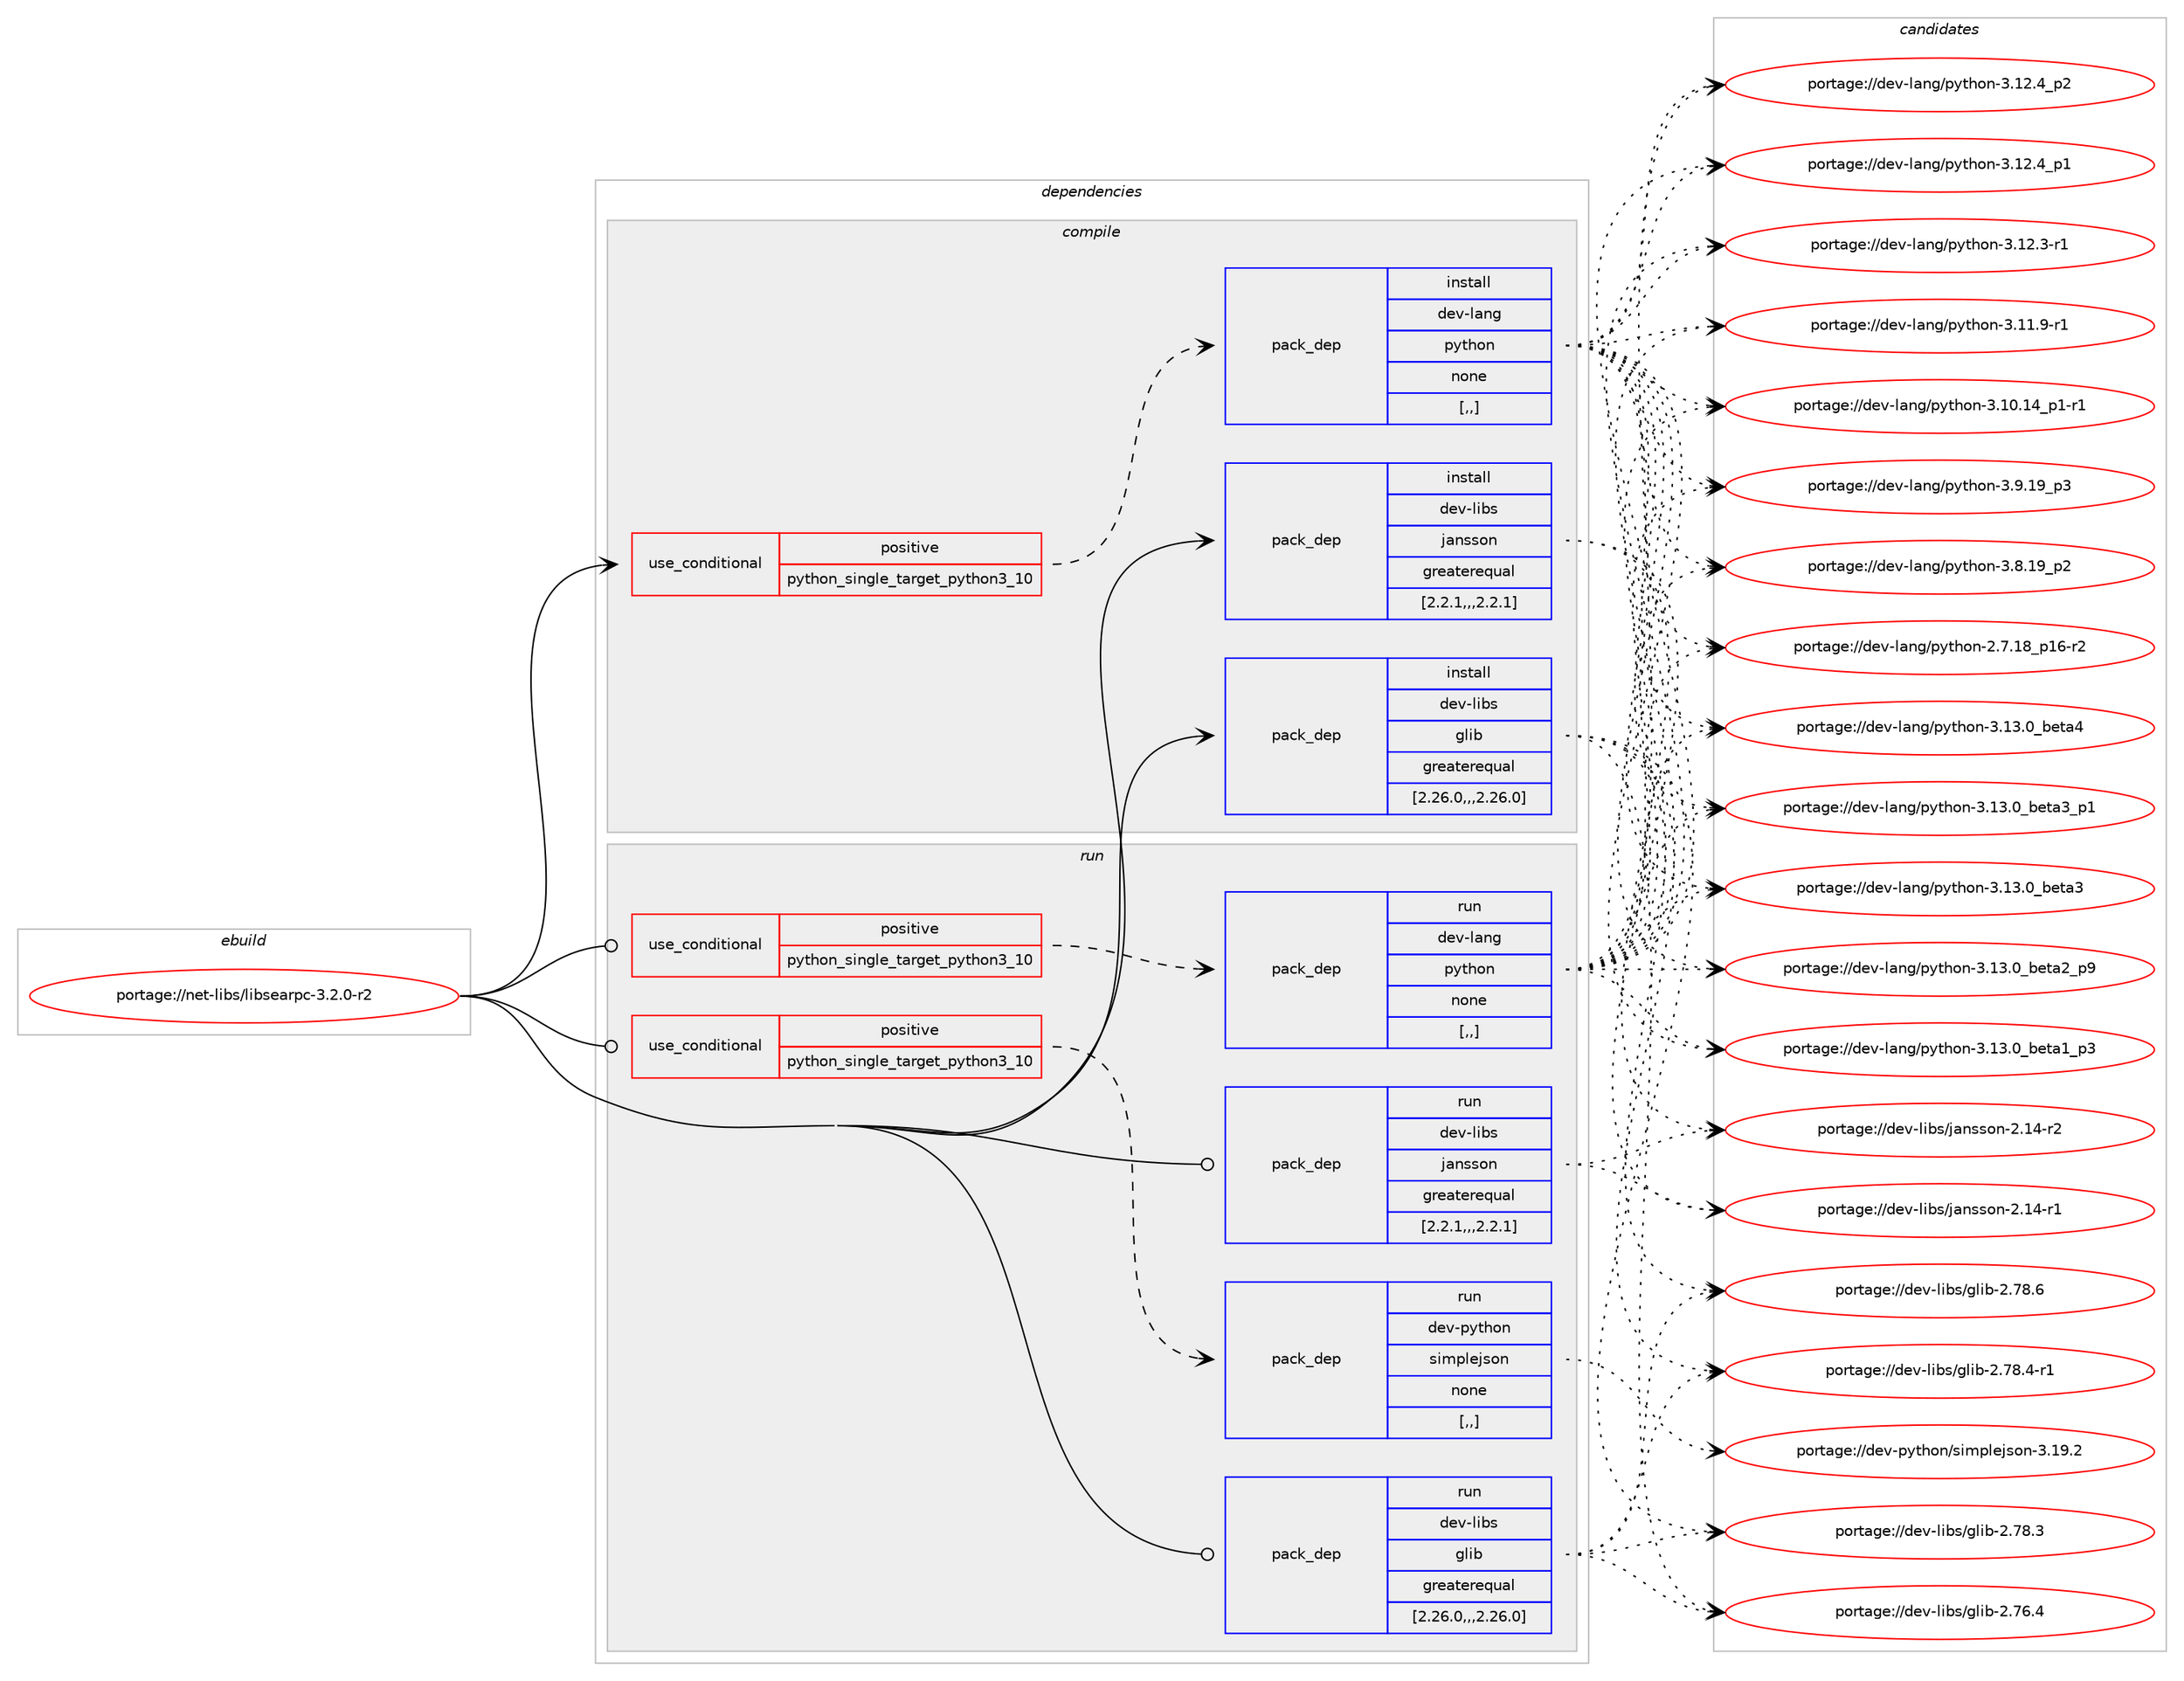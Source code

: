 digraph prolog {

# *************
# Graph options
# *************

newrank=true;
concentrate=true;
compound=true;
graph [rankdir=LR,fontname=Helvetica,fontsize=10,ranksep=1.5];#, ranksep=2.5, nodesep=0.2];
edge  [arrowhead=vee];
node  [fontname=Helvetica,fontsize=10];

# **********
# The ebuild
# **********

subgraph cluster_leftcol {
color=gray;
label=<<i>ebuild</i>>;
id [label="portage://net-libs/libsearpc-3.2.0-r2", color=red, width=4, href="../net-libs/libsearpc-3.2.0-r2.svg"];
}

# ****************
# The dependencies
# ****************

subgraph cluster_midcol {
color=gray;
label=<<i>dependencies</i>>;
subgraph cluster_compile {
fillcolor="#eeeeee";
style=filled;
label=<<i>compile</i>>;
subgraph cond93810 {
dependency359918 [label=<<TABLE BORDER="0" CELLBORDER="1" CELLSPACING="0" CELLPADDING="4"><TR><TD ROWSPAN="3" CELLPADDING="10">use_conditional</TD></TR><TR><TD>positive</TD></TR><TR><TD>python_single_target_python3_10</TD></TR></TABLE>>, shape=none, color=red];
subgraph pack263450 {
dependency359919 [label=<<TABLE BORDER="0" CELLBORDER="1" CELLSPACING="0" CELLPADDING="4" WIDTH="220"><TR><TD ROWSPAN="6" CELLPADDING="30">pack_dep</TD></TR><TR><TD WIDTH="110">install</TD></TR><TR><TD>dev-lang</TD></TR><TR><TD>python</TD></TR><TR><TD>none</TD></TR><TR><TD>[,,]</TD></TR></TABLE>>, shape=none, color=blue];
}
dependency359918:e -> dependency359919:w [weight=20,style="dashed",arrowhead="vee"];
}
id:e -> dependency359918:w [weight=20,style="solid",arrowhead="vee"];
subgraph pack263451 {
dependency359920 [label=<<TABLE BORDER="0" CELLBORDER="1" CELLSPACING="0" CELLPADDING="4" WIDTH="220"><TR><TD ROWSPAN="6" CELLPADDING="30">pack_dep</TD></TR><TR><TD WIDTH="110">install</TD></TR><TR><TD>dev-libs</TD></TR><TR><TD>glib</TD></TR><TR><TD>greaterequal</TD></TR><TR><TD>[2.26.0,,,2.26.0]</TD></TR></TABLE>>, shape=none, color=blue];
}
id:e -> dependency359920:w [weight=20,style="solid",arrowhead="vee"];
subgraph pack263452 {
dependency359921 [label=<<TABLE BORDER="0" CELLBORDER="1" CELLSPACING="0" CELLPADDING="4" WIDTH="220"><TR><TD ROWSPAN="6" CELLPADDING="30">pack_dep</TD></TR><TR><TD WIDTH="110">install</TD></TR><TR><TD>dev-libs</TD></TR><TR><TD>jansson</TD></TR><TR><TD>greaterequal</TD></TR><TR><TD>[2.2.1,,,2.2.1]</TD></TR></TABLE>>, shape=none, color=blue];
}
id:e -> dependency359921:w [weight=20,style="solid",arrowhead="vee"];
}
subgraph cluster_compileandrun {
fillcolor="#eeeeee";
style=filled;
label=<<i>compile and run</i>>;
}
subgraph cluster_run {
fillcolor="#eeeeee";
style=filled;
label=<<i>run</i>>;
subgraph cond93811 {
dependency359922 [label=<<TABLE BORDER="0" CELLBORDER="1" CELLSPACING="0" CELLPADDING="4"><TR><TD ROWSPAN="3" CELLPADDING="10">use_conditional</TD></TR><TR><TD>positive</TD></TR><TR><TD>python_single_target_python3_10</TD></TR></TABLE>>, shape=none, color=red];
subgraph pack263453 {
dependency359923 [label=<<TABLE BORDER="0" CELLBORDER="1" CELLSPACING="0" CELLPADDING="4" WIDTH="220"><TR><TD ROWSPAN="6" CELLPADDING="30">pack_dep</TD></TR><TR><TD WIDTH="110">run</TD></TR><TR><TD>dev-lang</TD></TR><TR><TD>python</TD></TR><TR><TD>none</TD></TR><TR><TD>[,,]</TD></TR></TABLE>>, shape=none, color=blue];
}
dependency359922:e -> dependency359923:w [weight=20,style="dashed",arrowhead="vee"];
}
id:e -> dependency359922:w [weight=20,style="solid",arrowhead="odot"];
subgraph cond93812 {
dependency359924 [label=<<TABLE BORDER="0" CELLBORDER="1" CELLSPACING="0" CELLPADDING="4"><TR><TD ROWSPAN="3" CELLPADDING="10">use_conditional</TD></TR><TR><TD>positive</TD></TR><TR><TD>python_single_target_python3_10</TD></TR></TABLE>>, shape=none, color=red];
subgraph pack263454 {
dependency359925 [label=<<TABLE BORDER="0" CELLBORDER="1" CELLSPACING="0" CELLPADDING="4" WIDTH="220"><TR><TD ROWSPAN="6" CELLPADDING="30">pack_dep</TD></TR><TR><TD WIDTH="110">run</TD></TR><TR><TD>dev-python</TD></TR><TR><TD>simplejson</TD></TR><TR><TD>none</TD></TR><TR><TD>[,,]</TD></TR></TABLE>>, shape=none, color=blue];
}
dependency359924:e -> dependency359925:w [weight=20,style="dashed",arrowhead="vee"];
}
id:e -> dependency359924:w [weight=20,style="solid",arrowhead="odot"];
subgraph pack263455 {
dependency359926 [label=<<TABLE BORDER="0" CELLBORDER="1" CELLSPACING="0" CELLPADDING="4" WIDTH="220"><TR><TD ROWSPAN="6" CELLPADDING="30">pack_dep</TD></TR><TR><TD WIDTH="110">run</TD></TR><TR><TD>dev-libs</TD></TR><TR><TD>glib</TD></TR><TR><TD>greaterequal</TD></TR><TR><TD>[2.26.0,,,2.26.0]</TD></TR></TABLE>>, shape=none, color=blue];
}
id:e -> dependency359926:w [weight=20,style="solid",arrowhead="odot"];
subgraph pack263456 {
dependency359927 [label=<<TABLE BORDER="0" CELLBORDER="1" CELLSPACING="0" CELLPADDING="4" WIDTH="220"><TR><TD ROWSPAN="6" CELLPADDING="30">pack_dep</TD></TR><TR><TD WIDTH="110">run</TD></TR><TR><TD>dev-libs</TD></TR><TR><TD>jansson</TD></TR><TR><TD>greaterequal</TD></TR><TR><TD>[2.2.1,,,2.2.1]</TD></TR></TABLE>>, shape=none, color=blue];
}
id:e -> dependency359927:w [weight=20,style="solid",arrowhead="odot"];
}
}

# **************
# The candidates
# **************

subgraph cluster_choices {
rank=same;
color=gray;
label=<<i>candidates</i>>;

subgraph choice263450 {
color=black;
nodesep=1;
choice1001011184510897110103471121211161041111104551464951464895981011169752 [label="portage://dev-lang/python-3.13.0_beta4", color=red, width=4,href="../dev-lang/python-3.13.0_beta4.svg"];
choice10010111845108971101034711212111610411111045514649514648959810111697519511249 [label="portage://dev-lang/python-3.13.0_beta3_p1", color=red, width=4,href="../dev-lang/python-3.13.0_beta3_p1.svg"];
choice1001011184510897110103471121211161041111104551464951464895981011169751 [label="portage://dev-lang/python-3.13.0_beta3", color=red, width=4,href="../dev-lang/python-3.13.0_beta3.svg"];
choice10010111845108971101034711212111610411111045514649514648959810111697509511257 [label="portage://dev-lang/python-3.13.0_beta2_p9", color=red, width=4,href="../dev-lang/python-3.13.0_beta2_p9.svg"];
choice10010111845108971101034711212111610411111045514649514648959810111697499511251 [label="portage://dev-lang/python-3.13.0_beta1_p3", color=red, width=4,href="../dev-lang/python-3.13.0_beta1_p3.svg"];
choice100101118451089711010347112121116104111110455146495046529511250 [label="portage://dev-lang/python-3.12.4_p2", color=red, width=4,href="../dev-lang/python-3.12.4_p2.svg"];
choice100101118451089711010347112121116104111110455146495046529511249 [label="portage://dev-lang/python-3.12.4_p1", color=red, width=4,href="../dev-lang/python-3.12.4_p1.svg"];
choice100101118451089711010347112121116104111110455146495046514511449 [label="portage://dev-lang/python-3.12.3-r1", color=red, width=4,href="../dev-lang/python-3.12.3-r1.svg"];
choice100101118451089711010347112121116104111110455146494946574511449 [label="portage://dev-lang/python-3.11.9-r1", color=red, width=4,href="../dev-lang/python-3.11.9-r1.svg"];
choice100101118451089711010347112121116104111110455146494846495295112494511449 [label="portage://dev-lang/python-3.10.14_p1-r1", color=red, width=4,href="../dev-lang/python-3.10.14_p1-r1.svg"];
choice100101118451089711010347112121116104111110455146574649579511251 [label="portage://dev-lang/python-3.9.19_p3", color=red, width=4,href="../dev-lang/python-3.9.19_p3.svg"];
choice100101118451089711010347112121116104111110455146564649579511250 [label="portage://dev-lang/python-3.8.19_p2", color=red, width=4,href="../dev-lang/python-3.8.19_p2.svg"];
choice100101118451089711010347112121116104111110455046554649569511249544511450 [label="portage://dev-lang/python-2.7.18_p16-r2", color=red, width=4,href="../dev-lang/python-2.7.18_p16-r2.svg"];
dependency359919:e -> choice1001011184510897110103471121211161041111104551464951464895981011169752:w [style=dotted,weight="100"];
dependency359919:e -> choice10010111845108971101034711212111610411111045514649514648959810111697519511249:w [style=dotted,weight="100"];
dependency359919:e -> choice1001011184510897110103471121211161041111104551464951464895981011169751:w [style=dotted,weight="100"];
dependency359919:e -> choice10010111845108971101034711212111610411111045514649514648959810111697509511257:w [style=dotted,weight="100"];
dependency359919:e -> choice10010111845108971101034711212111610411111045514649514648959810111697499511251:w [style=dotted,weight="100"];
dependency359919:e -> choice100101118451089711010347112121116104111110455146495046529511250:w [style=dotted,weight="100"];
dependency359919:e -> choice100101118451089711010347112121116104111110455146495046529511249:w [style=dotted,weight="100"];
dependency359919:e -> choice100101118451089711010347112121116104111110455146495046514511449:w [style=dotted,weight="100"];
dependency359919:e -> choice100101118451089711010347112121116104111110455146494946574511449:w [style=dotted,weight="100"];
dependency359919:e -> choice100101118451089711010347112121116104111110455146494846495295112494511449:w [style=dotted,weight="100"];
dependency359919:e -> choice100101118451089711010347112121116104111110455146574649579511251:w [style=dotted,weight="100"];
dependency359919:e -> choice100101118451089711010347112121116104111110455146564649579511250:w [style=dotted,weight="100"];
dependency359919:e -> choice100101118451089711010347112121116104111110455046554649569511249544511450:w [style=dotted,weight="100"];
}
subgraph choice263451 {
color=black;
nodesep=1;
choice1001011184510810598115471031081059845504655564654 [label="portage://dev-libs/glib-2.78.6", color=red, width=4,href="../dev-libs/glib-2.78.6.svg"];
choice10010111845108105981154710310810598455046555646524511449 [label="portage://dev-libs/glib-2.78.4-r1", color=red, width=4,href="../dev-libs/glib-2.78.4-r1.svg"];
choice1001011184510810598115471031081059845504655564651 [label="portage://dev-libs/glib-2.78.3", color=red, width=4,href="../dev-libs/glib-2.78.3.svg"];
choice1001011184510810598115471031081059845504655544652 [label="portage://dev-libs/glib-2.76.4", color=red, width=4,href="../dev-libs/glib-2.76.4.svg"];
dependency359920:e -> choice1001011184510810598115471031081059845504655564654:w [style=dotted,weight="100"];
dependency359920:e -> choice10010111845108105981154710310810598455046555646524511449:w [style=dotted,weight="100"];
dependency359920:e -> choice1001011184510810598115471031081059845504655564651:w [style=dotted,weight="100"];
dependency359920:e -> choice1001011184510810598115471031081059845504655544652:w [style=dotted,weight="100"];
}
subgraph choice263452 {
color=black;
nodesep=1;
choice1001011184510810598115471069711011511511111045504649524511450 [label="portage://dev-libs/jansson-2.14-r2", color=red, width=4,href="../dev-libs/jansson-2.14-r2.svg"];
choice1001011184510810598115471069711011511511111045504649524511449 [label="portage://dev-libs/jansson-2.14-r1", color=red, width=4,href="../dev-libs/jansson-2.14-r1.svg"];
dependency359921:e -> choice1001011184510810598115471069711011511511111045504649524511450:w [style=dotted,weight="100"];
dependency359921:e -> choice1001011184510810598115471069711011511511111045504649524511449:w [style=dotted,weight="100"];
}
subgraph choice263453 {
color=black;
nodesep=1;
choice1001011184510897110103471121211161041111104551464951464895981011169752 [label="portage://dev-lang/python-3.13.0_beta4", color=red, width=4,href="../dev-lang/python-3.13.0_beta4.svg"];
choice10010111845108971101034711212111610411111045514649514648959810111697519511249 [label="portage://dev-lang/python-3.13.0_beta3_p1", color=red, width=4,href="../dev-lang/python-3.13.0_beta3_p1.svg"];
choice1001011184510897110103471121211161041111104551464951464895981011169751 [label="portage://dev-lang/python-3.13.0_beta3", color=red, width=4,href="../dev-lang/python-3.13.0_beta3.svg"];
choice10010111845108971101034711212111610411111045514649514648959810111697509511257 [label="portage://dev-lang/python-3.13.0_beta2_p9", color=red, width=4,href="../dev-lang/python-3.13.0_beta2_p9.svg"];
choice10010111845108971101034711212111610411111045514649514648959810111697499511251 [label="portage://dev-lang/python-3.13.0_beta1_p3", color=red, width=4,href="../dev-lang/python-3.13.0_beta1_p3.svg"];
choice100101118451089711010347112121116104111110455146495046529511250 [label="portage://dev-lang/python-3.12.4_p2", color=red, width=4,href="../dev-lang/python-3.12.4_p2.svg"];
choice100101118451089711010347112121116104111110455146495046529511249 [label="portage://dev-lang/python-3.12.4_p1", color=red, width=4,href="../dev-lang/python-3.12.4_p1.svg"];
choice100101118451089711010347112121116104111110455146495046514511449 [label="portage://dev-lang/python-3.12.3-r1", color=red, width=4,href="../dev-lang/python-3.12.3-r1.svg"];
choice100101118451089711010347112121116104111110455146494946574511449 [label="portage://dev-lang/python-3.11.9-r1", color=red, width=4,href="../dev-lang/python-3.11.9-r1.svg"];
choice100101118451089711010347112121116104111110455146494846495295112494511449 [label="portage://dev-lang/python-3.10.14_p1-r1", color=red, width=4,href="../dev-lang/python-3.10.14_p1-r1.svg"];
choice100101118451089711010347112121116104111110455146574649579511251 [label="portage://dev-lang/python-3.9.19_p3", color=red, width=4,href="../dev-lang/python-3.9.19_p3.svg"];
choice100101118451089711010347112121116104111110455146564649579511250 [label="portage://dev-lang/python-3.8.19_p2", color=red, width=4,href="../dev-lang/python-3.8.19_p2.svg"];
choice100101118451089711010347112121116104111110455046554649569511249544511450 [label="portage://dev-lang/python-2.7.18_p16-r2", color=red, width=4,href="../dev-lang/python-2.7.18_p16-r2.svg"];
dependency359923:e -> choice1001011184510897110103471121211161041111104551464951464895981011169752:w [style=dotted,weight="100"];
dependency359923:e -> choice10010111845108971101034711212111610411111045514649514648959810111697519511249:w [style=dotted,weight="100"];
dependency359923:e -> choice1001011184510897110103471121211161041111104551464951464895981011169751:w [style=dotted,weight="100"];
dependency359923:e -> choice10010111845108971101034711212111610411111045514649514648959810111697509511257:w [style=dotted,weight="100"];
dependency359923:e -> choice10010111845108971101034711212111610411111045514649514648959810111697499511251:w [style=dotted,weight="100"];
dependency359923:e -> choice100101118451089711010347112121116104111110455146495046529511250:w [style=dotted,weight="100"];
dependency359923:e -> choice100101118451089711010347112121116104111110455146495046529511249:w [style=dotted,weight="100"];
dependency359923:e -> choice100101118451089711010347112121116104111110455146495046514511449:w [style=dotted,weight="100"];
dependency359923:e -> choice100101118451089711010347112121116104111110455146494946574511449:w [style=dotted,weight="100"];
dependency359923:e -> choice100101118451089711010347112121116104111110455146494846495295112494511449:w [style=dotted,weight="100"];
dependency359923:e -> choice100101118451089711010347112121116104111110455146574649579511251:w [style=dotted,weight="100"];
dependency359923:e -> choice100101118451089711010347112121116104111110455146564649579511250:w [style=dotted,weight="100"];
dependency359923:e -> choice100101118451089711010347112121116104111110455046554649569511249544511450:w [style=dotted,weight="100"];
}
subgraph choice263454 {
color=black;
nodesep=1;
choice100101118451121211161041111104711510510911210810110611511111045514649574650 [label="portage://dev-python/simplejson-3.19.2", color=red, width=4,href="../dev-python/simplejson-3.19.2.svg"];
dependency359925:e -> choice100101118451121211161041111104711510510911210810110611511111045514649574650:w [style=dotted,weight="100"];
}
subgraph choice263455 {
color=black;
nodesep=1;
choice1001011184510810598115471031081059845504655564654 [label="portage://dev-libs/glib-2.78.6", color=red, width=4,href="../dev-libs/glib-2.78.6.svg"];
choice10010111845108105981154710310810598455046555646524511449 [label="portage://dev-libs/glib-2.78.4-r1", color=red, width=4,href="../dev-libs/glib-2.78.4-r1.svg"];
choice1001011184510810598115471031081059845504655564651 [label="portage://dev-libs/glib-2.78.3", color=red, width=4,href="../dev-libs/glib-2.78.3.svg"];
choice1001011184510810598115471031081059845504655544652 [label="portage://dev-libs/glib-2.76.4", color=red, width=4,href="../dev-libs/glib-2.76.4.svg"];
dependency359926:e -> choice1001011184510810598115471031081059845504655564654:w [style=dotted,weight="100"];
dependency359926:e -> choice10010111845108105981154710310810598455046555646524511449:w [style=dotted,weight="100"];
dependency359926:e -> choice1001011184510810598115471031081059845504655564651:w [style=dotted,weight="100"];
dependency359926:e -> choice1001011184510810598115471031081059845504655544652:w [style=dotted,weight="100"];
}
subgraph choice263456 {
color=black;
nodesep=1;
choice1001011184510810598115471069711011511511111045504649524511450 [label="portage://dev-libs/jansson-2.14-r2", color=red, width=4,href="../dev-libs/jansson-2.14-r2.svg"];
choice1001011184510810598115471069711011511511111045504649524511449 [label="portage://dev-libs/jansson-2.14-r1", color=red, width=4,href="../dev-libs/jansson-2.14-r1.svg"];
dependency359927:e -> choice1001011184510810598115471069711011511511111045504649524511450:w [style=dotted,weight="100"];
dependency359927:e -> choice1001011184510810598115471069711011511511111045504649524511449:w [style=dotted,weight="100"];
}
}

}
